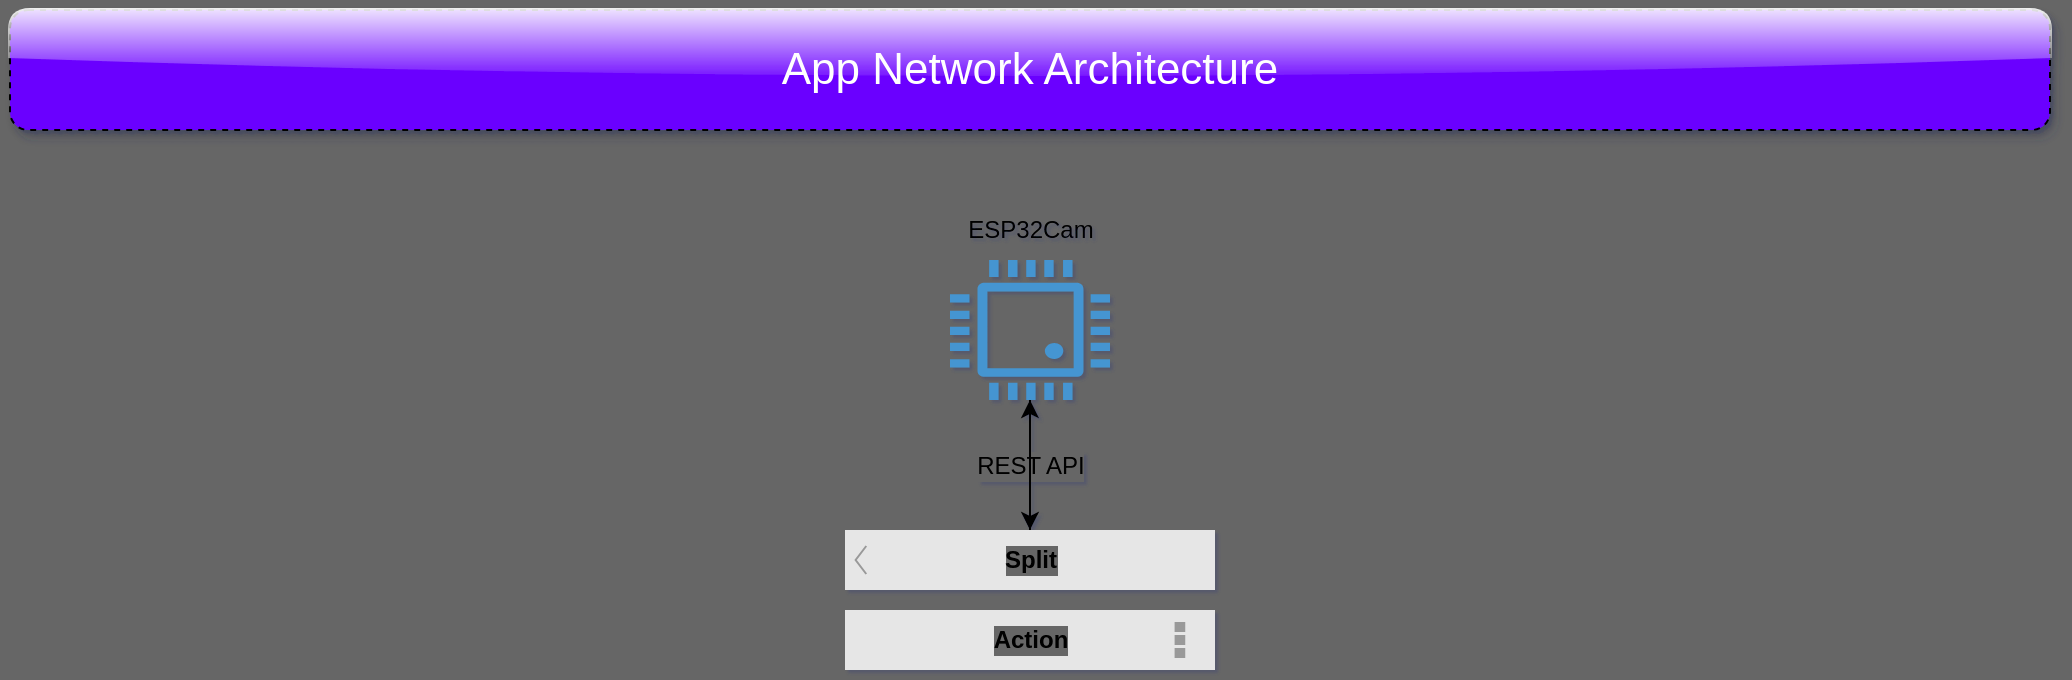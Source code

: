 <mxfile>
    <diagram id="2ExmXDlNceDCxwzVH3O8" name="Page-1">
        <mxGraphModel dx="416" dy="263" grid="1" gridSize="10" guides="1" tooltips="1" connect="1" arrows="1" fold="1" page="1" pageScale="1" pageWidth="1100" pageHeight="850" background="#666666" math="0" shadow="1">
            <root>
                <mxCell id="0"/>
                <mxCell id="1" parent="0"/>
                <mxCell id="2" value="App Network Architecture" style="rounded=1;whiteSpace=wrap;html=1;fillColor=#6a00ff;fontColor=#ffffff;strokeColor=default;gradientColor=none;dashed=1;glass=1;shadow=1;fontFamily=Helvetica;fontSize=22;" vertex="1" parent="1">
                    <mxGeometry x="40" y="20" width="1020" height="60" as="geometry"/>
                </mxCell>
                <mxCell id="3" value="" style="pointerEvents=1;shadow=0;dashed=0;html=1;strokeColor=none;fillColor=#4495D1;labelPosition=center;verticalLabelPosition=bottom;verticalAlign=top;align=center;outlineConnect=0;shape=mxgraph.veeam.cpu;rounded=1;glass=1;fontFamily=Helvetica;fontSize=22;" vertex="1" parent="1">
                    <mxGeometry x="510" y="145" width="80" height="70" as="geometry"/>
                </mxCell>
                <mxCell id="4" value="ESP32Cam" style="text;html=1;resizable=0;autosize=1;align=center;verticalAlign=middle;points=[];fillColor=none;strokeColor=none;rounded=1;shadow=1;glass=1;dashed=1;fontFamily=Helvetica;fontSize=12;" vertex="1" parent="1">
                    <mxGeometry x="510" y="120" width="80" height="20" as="geometry"/>
                </mxCell>
                <mxCell id="11" value="" style="endArrow=classic;html=1;rounded=1;fontFamily=Helvetica;fontSize=12;" edge="1" parent="1" source="3">
                    <mxGeometry relative="1" as="geometry">
                        <mxPoint x="520" y="260" as="sourcePoint"/>
                        <mxPoint x="550" y="280" as="targetPoint"/>
                    </mxGeometry>
                </mxCell>
                <mxCell id="12" value="REST API" style="edgeLabel;resizable=0;html=1;align=center;verticalAlign=middle;rounded=1;shadow=1;glass=1;dashed=1;fontFamily=Helvetica;fontSize=12;strokeColor=default;gradientColor=none;labelBackgroundColor=#666666;" connectable="0" vertex="1" parent="11">
                    <mxGeometry relative="1" as="geometry"/>
                </mxCell>
                <mxCell id="16" value="" style="edgeStyle=none;rounded=1;html=1;fontFamily=Helvetica;fontSize=12;" edge="1" parent="1" source="13" target="3">
                    <mxGeometry relative="1" as="geometry"/>
                </mxCell>
                <mxCell id="13" value="" style="strokeWidth=1;html=1;shadow=0;dashed=0;shape=mxgraph.android.split_action_bar;fillColor=#E6E6E6;rounded=1;glass=1;labelBackgroundColor=#666666;fontFamily=Helvetica;fontSize=12;" vertex="1" parent="1">
                    <mxGeometry x="457.5" y="280" width="185" height="70" as="geometry"/>
                </mxCell>
                <mxCell id="14" value="Split" style="strokeWidth=1;html=1;shadow=0;dashed=0;shape=mxgraph.android.anchor;fontStyle=1;rounded=1;glass=1;labelBackgroundColor=#666666;fontFamily=Helvetica;fontSize=12;gradientColor=none;" vertex="1" parent="13">
                    <mxGeometry width="185" height="30" as="geometry"/>
                </mxCell>
                <mxCell id="15" value="Action" style="strokeWidth=1;html=1;shadow=0;dashed=0;shape=mxgraph.android.anchor;fontStyle=1;rounded=1;glass=1;labelBackgroundColor=#666666;fontFamily=Helvetica;fontSize=12;gradientColor=none;" vertex="1" parent="13">
                    <mxGeometry y="40" width="185" height="30" as="geometry"/>
                </mxCell>
            </root>
        </mxGraphModel>
    </diagram>
</mxfile>